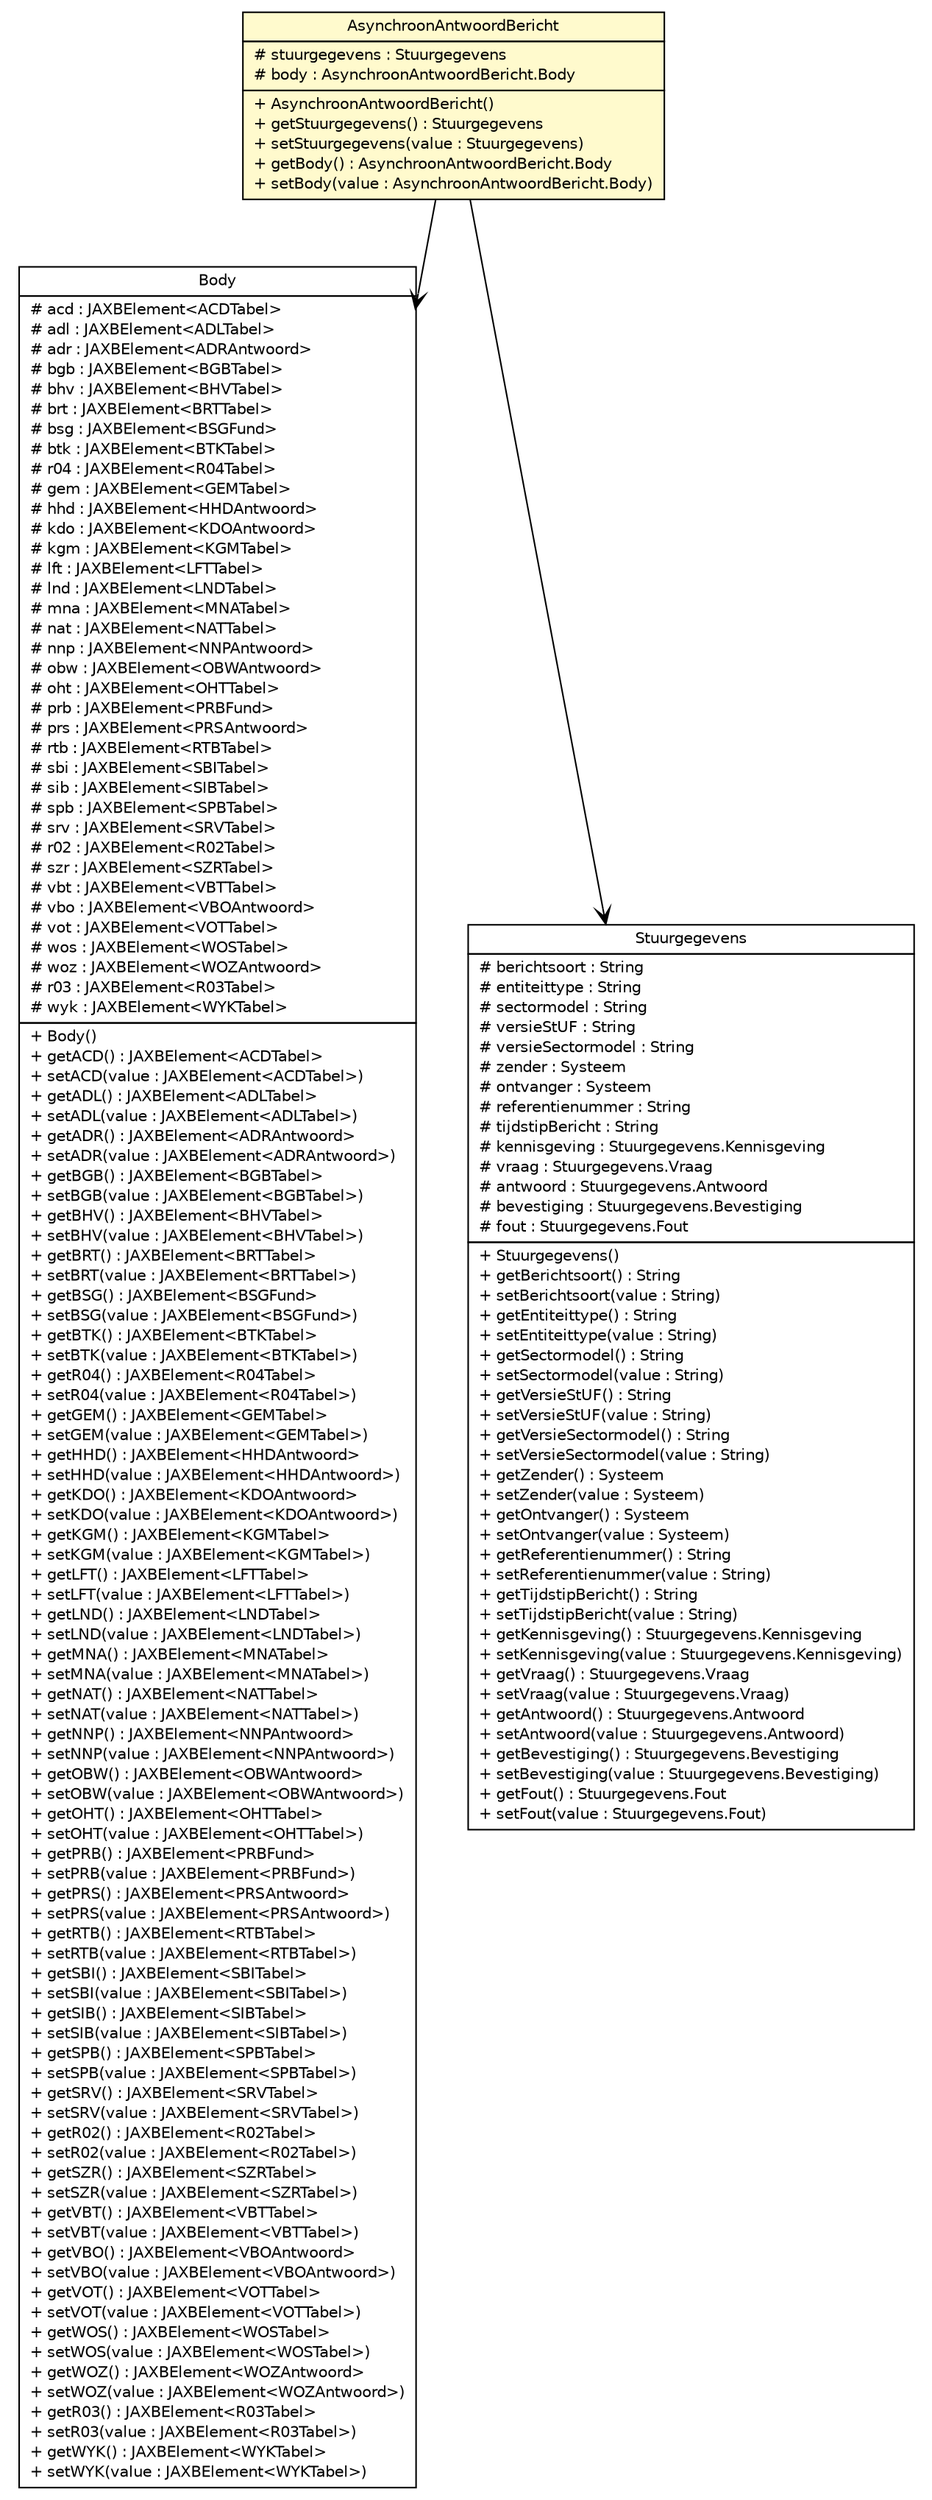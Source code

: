 #!/usr/local/bin/dot
#
# Class diagram 
# Generated by UMLGraph version R5_6-24-gf6e263 (http://www.umlgraph.org/)
#

digraph G {
	edge [fontname="Helvetica",fontsize=10,labelfontname="Helvetica",labelfontsize=10];
	node [fontname="Helvetica",fontsize=10,shape=plaintext];
	nodesep=0.25;
	ranksep=0.5;
	// nl.egem.stuf.sector.bg._0204.AsynchroonAntwoordBericht
	c37503 [label=<<table title="nl.egem.stuf.sector.bg._0204.AsynchroonAntwoordBericht" border="0" cellborder="1" cellspacing="0" cellpadding="2" port="p" bgcolor="lemonChiffon" href="./AsynchroonAntwoordBericht.html">
		<tr><td><table border="0" cellspacing="0" cellpadding="1">
<tr><td align="center" balign="center"> AsynchroonAntwoordBericht </td></tr>
		</table></td></tr>
		<tr><td><table border="0" cellspacing="0" cellpadding="1">
<tr><td align="left" balign="left"> # stuurgegevens : Stuurgegevens </td></tr>
<tr><td align="left" balign="left"> # body : AsynchroonAntwoordBericht.Body </td></tr>
		</table></td></tr>
		<tr><td><table border="0" cellspacing="0" cellpadding="1">
<tr><td align="left" balign="left"> + AsynchroonAntwoordBericht() </td></tr>
<tr><td align="left" balign="left"> + getStuurgegevens() : Stuurgegevens </td></tr>
<tr><td align="left" balign="left"> + setStuurgegevens(value : Stuurgegevens) </td></tr>
<tr><td align="left" balign="left"> + getBody() : AsynchroonAntwoordBericht.Body </td></tr>
<tr><td align="left" balign="left"> + setBody(value : AsynchroonAntwoordBericht.Body) </td></tr>
		</table></td></tr>
		</table>>, URL="./AsynchroonAntwoordBericht.html", fontname="Helvetica", fontcolor="black", fontsize=10.0];
	// nl.egem.stuf.sector.bg._0204.AsynchroonAntwoordBericht.Body
	c37504 [label=<<table title="nl.egem.stuf.sector.bg._0204.AsynchroonAntwoordBericht.Body" border="0" cellborder="1" cellspacing="0" cellpadding="2" port="p" href="./AsynchroonAntwoordBericht.Body.html">
		<tr><td><table border="0" cellspacing="0" cellpadding="1">
<tr><td align="center" balign="center"> Body </td></tr>
		</table></td></tr>
		<tr><td><table border="0" cellspacing="0" cellpadding="1">
<tr><td align="left" balign="left"> # acd : JAXBElement&lt;ACDTabel&gt; </td></tr>
<tr><td align="left" balign="left"> # adl : JAXBElement&lt;ADLTabel&gt; </td></tr>
<tr><td align="left" balign="left"> # adr : JAXBElement&lt;ADRAntwoord&gt; </td></tr>
<tr><td align="left" balign="left"> # bgb : JAXBElement&lt;BGBTabel&gt; </td></tr>
<tr><td align="left" balign="left"> # bhv : JAXBElement&lt;BHVTabel&gt; </td></tr>
<tr><td align="left" balign="left"> # brt : JAXBElement&lt;BRTTabel&gt; </td></tr>
<tr><td align="left" balign="left"> # bsg : JAXBElement&lt;BSGFund&gt; </td></tr>
<tr><td align="left" balign="left"> # btk : JAXBElement&lt;BTKTabel&gt; </td></tr>
<tr><td align="left" balign="left"> # r04 : JAXBElement&lt;R04Tabel&gt; </td></tr>
<tr><td align="left" balign="left"> # gem : JAXBElement&lt;GEMTabel&gt; </td></tr>
<tr><td align="left" balign="left"> # hhd : JAXBElement&lt;HHDAntwoord&gt; </td></tr>
<tr><td align="left" balign="left"> # kdo : JAXBElement&lt;KDOAntwoord&gt; </td></tr>
<tr><td align="left" balign="left"> # kgm : JAXBElement&lt;KGMTabel&gt; </td></tr>
<tr><td align="left" balign="left"> # lft : JAXBElement&lt;LFTTabel&gt; </td></tr>
<tr><td align="left" balign="left"> # lnd : JAXBElement&lt;LNDTabel&gt; </td></tr>
<tr><td align="left" balign="left"> # mna : JAXBElement&lt;MNATabel&gt; </td></tr>
<tr><td align="left" balign="left"> # nat : JAXBElement&lt;NATTabel&gt; </td></tr>
<tr><td align="left" balign="left"> # nnp : JAXBElement&lt;NNPAntwoord&gt; </td></tr>
<tr><td align="left" balign="left"> # obw : JAXBElement&lt;OBWAntwoord&gt; </td></tr>
<tr><td align="left" balign="left"> # oht : JAXBElement&lt;OHTTabel&gt; </td></tr>
<tr><td align="left" balign="left"> # prb : JAXBElement&lt;PRBFund&gt; </td></tr>
<tr><td align="left" balign="left"> # prs : JAXBElement&lt;PRSAntwoord&gt; </td></tr>
<tr><td align="left" balign="left"> # rtb : JAXBElement&lt;RTBTabel&gt; </td></tr>
<tr><td align="left" balign="left"> # sbi : JAXBElement&lt;SBITabel&gt; </td></tr>
<tr><td align="left" balign="left"> # sib : JAXBElement&lt;SIBTabel&gt; </td></tr>
<tr><td align="left" balign="left"> # spb : JAXBElement&lt;SPBTabel&gt; </td></tr>
<tr><td align="left" balign="left"> # srv : JAXBElement&lt;SRVTabel&gt; </td></tr>
<tr><td align="left" balign="left"> # r02 : JAXBElement&lt;R02Tabel&gt; </td></tr>
<tr><td align="left" balign="left"> # szr : JAXBElement&lt;SZRTabel&gt; </td></tr>
<tr><td align="left" balign="left"> # vbt : JAXBElement&lt;VBTTabel&gt; </td></tr>
<tr><td align="left" balign="left"> # vbo : JAXBElement&lt;VBOAntwoord&gt; </td></tr>
<tr><td align="left" balign="left"> # vot : JAXBElement&lt;VOTTabel&gt; </td></tr>
<tr><td align="left" balign="left"> # wos : JAXBElement&lt;WOSTabel&gt; </td></tr>
<tr><td align="left" balign="left"> # woz : JAXBElement&lt;WOZAntwoord&gt; </td></tr>
<tr><td align="left" balign="left"> # r03 : JAXBElement&lt;R03Tabel&gt; </td></tr>
<tr><td align="left" balign="left"> # wyk : JAXBElement&lt;WYKTabel&gt; </td></tr>
		</table></td></tr>
		<tr><td><table border="0" cellspacing="0" cellpadding="1">
<tr><td align="left" balign="left"> + Body() </td></tr>
<tr><td align="left" balign="left"> + getACD() : JAXBElement&lt;ACDTabel&gt; </td></tr>
<tr><td align="left" balign="left"> + setACD(value : JAXBElement&lt;ACDTabel&gt;) </td></tr>
<tr><td align="left" balign="left"> + getADL() : JAXBElement&lt;ADLTabel&gt; </td></tr>
<tr><td align="left" balign="left"> + setADL(value : JAXBElement&lt;ADLTabel&gt;) </td></tr>
<tr><td align="left" balign="left"> + getADR() : JAXBElement&lt;ADRAntwoord&gt; </td></tr>
<tr><td align="left" balign="left"> + setADR(value : JAXBElement&lt;ADRAntwoord&gt;) </td></tr>
<tr><td align="left" balign="left"> + getBGB() : JAXBElement&lt;BGBTabel&gt; </td></tr>
<tr><td align="left" balign="left"> + setBGB(value : JAXBElement&lt;BGBTabel&gt;) </td></tr>
<tr><td align="left" balign="left"> + getBHV() : JAXBElement&lt;BHVTabel&gt; </td></tr>
<tr><td align="left" balign="left"> + setBHV(value : JAXBElement&lt;BHVTabel&gt;) </td></tr>
<tr><td align="left" balign="left"> + getBRT() : JAXBElement&lt;BRTTabel&gt; </td></tr>
<tr><td align="left" balign="left"> + setBRT(value : JAXBElement&lt;BRTTabel&gt;) </td></tr>
<tr><td align="left" balign="left"> + getBSG() : JAXBElement&lt;BSGFund&gt; </td></tr>
<tr><td align="left" balign="left"> + setBSG(value : JAXBElement&lt;BSGFund&gt;) </td></tr>
<tr><td align="left" balign="left"> + getBTK() : JAXBElement&lt;BTKTabel&gt; </td></tr>
<tr><td align="left" balign="left"> + setBTK(value : JAXBElement&lt;BTKTabel&gt;) </td></tr>
<tr><td align="left" balign="left"> + getR04() : JAXBElement&lt;R04Tabel&gt; </td></tr>
<tr><td align="left" balign="left"> + setR04(value : JAXBElement&lt;R04Tabel&gt;) </td></tr>
<tr><td align="left" balign="left"> + getGEM() : JAXBElement&lt;GEMTabel&gt; </td></tr>
<tr><td align="left" balign="left"> + setGEM(value : JAXBElement&lt;GEMTabel&gt;) </td></tr>
<tr><td align="left" balign="left"> + getHHD() : JAXBElement&lt;HHDAntwoord&gt; </td></tr>
<tr><td align="left" balign="left"> + setHHD(value : JAXBElement&lt;HHDAntwoord&gt;) </td></tr>
<tr><td align="left" balign="left"> + getKDO() : JAXBElement&lt;KDOAntwoord&gt; </td></tr>
<tr><td align="left" balign="left"> + setKDO(value : JAXBElement&lt;KDOAntwoord&gt;) </td></tr>
<tr><td align="left" balign="left"> + getKGM() : JAXBElement&lt;KGMTabel&gt; </td></tr>
<tr><td align="left" balign="left"> + setKGM(value : JAXBElement&lt;KGMTabel&gt;) </td></tr>
<tr><td align="left" balign="left"> + getLFT() : JAXBElement&lt;LFTTabel&gt; </td></tr>
<tr><td align="left" balign="left"> + setLFT(value : JAXBElement&lt;LFTTabel&gt;) </td></tr>
<tr><td align="left" balign="left"> + getLND() : JAXBElement&lt;LNDTabel&gt; </td></tr>
<tr><td align="left" balign="left"> + setLND(value : JAXBElement&lt;LNDTabel&gt;) </td></tr>
<tr><td align="left" balign="left"> + getMNA() : JAXBElement&lt;MNATabel&gt; </td></tr>
<tr><td align="left" balign="left"> + setMNA(value : JAXBElement&lt;MNATabel&gt;) </td></tr>
<tr><td align="left" balign="left"> + getNAT() : JAXBElement&lt;NATTabel&gt; </td></tr>
<tr><td align="left" balign="left"> + setNAT(value : JAXBElement&lt;NATTabel&gt;) </td></tr>
<tr><td align="left" balign="left"> + getNNP() : JAXBElement&lt;NNPAntwoord&gt; </td></tr>
<tr><td align="left" balign="left"> + setNNP(value : JAXBElement&lt;NNPAntwoord&gt;) </td></tr>
<tr><td align="left" balign="left"> + getOBW() : JAXBElement&lt;OBWAntwoord&gt; </td></tr>
<tr><td align="left" balign="left"> + setOBW(value : JAXBElement&lt;OBWAntwoord&gt;) </td></tr>
<tr><td align="left" balign="left"> + getOHT() : JAXBElement&lt;OHTTabel&gt; </td></tr>
<tr><td align="left" balign="left"> + setOHT(value : JAXBElement&lt;OHTTabel&gt;) </td></tr>
<tr><td align="left" balign="left"> + getPRB() : JAXBElement&lt;PRBFund&gt; </td></tr>
<tr><td align="left" balign="left"> + setPRB(value : JAXBElement&lt;PRBFund&gt;) </td></tr>
<tr><td align="left" balign="left"> + getPRS() : JAXBElement&lt;PRSAntwoord&gt; </td></tr>
<tr><td align="left" balign="left"> + setPRS(value : JAXBElement&lt;PRSAntwoord&gt;) </td></tr>
<tr><td align="left" balign="left"> + getRTB() : JAXBElement&lt;RTBTabel&gt; </td></tr>
<tr><td align="left" balign="left"> + setRTB(value : JAXBElement&lt;RTBTabel&gt;) </td></tr>
<tr><td align="left" balign="left"> + getSBI() : JAXBElement&lt;SBITabel&gt; </td></tr>
<tr><td align="left" balign="left"> + setSBI(value : JAXBElement&lt;SBITabel&gt;) </td></tr>
<tr><td align="left" balign="left"> + getSIB() : JAXBElement&lt;SIBTabel&gt; </td></tr>
<tr><td align="left" balign="left"> + setSIB(value : JAXBElement&lt;SIBTabel&gt;) </td></tr>
<tr><td align="left" balign="left"> + getSPB() : JAXBElement&lt;SPBTabel&gt; </td></tr>
<tr><td align="left" balign="left"> + setSPB(value : JAXBElement&lt;SPBTabel&gt;) </td></tr>
<tr><td align="left" balign="left"> + getSRV() : JAXBElement&lt;SRVTabel&gt; </td></tr>
<tr><td align="left" balign="left"> + setSRV(value : JAXBElement&lt;SRVTabel&gt;) </td></tr>
<tr><td align="left" balign="left"> + getR02() : JAXBElement&lt;R02Tabel&gt; </td></tr>
<tr><td align="left" balign="left"> + setR02(value : JAXBElement&lt;R02Tabel&gt;) </td></tr>
<tr><td align="left" balign="left"> + getSZR() : JAXBElement&lt;SZRTabel&gt; </td></tr>
<tr><td align="left" balign="left"> + setSZR(value : JAXBElement&lt;SZRTabel&gt;) </td></tr>
<tr><td align="left" balign="left"> + getVBT() : JAXBElement&lt;VBTTabel&gt; </td></tr>
<tr><td align="left" balign="left"> + setVBT(value : JAXBElement&lt;VBTTabel&gt;) </td></tr>
<tr><td align="left" balign="left"> + getVBO() : JAXBElement&lt;VBOAntwoord&gt; </td></tr>
<tr><td align="left" balign="left"> + setVBO(value : JAXBElement&lt;VBOAntwoord&gt;) </td></tr>
<tr><td align="left" balign="left"> + getVOT() : JAXBElement&lt;VOTTabel&gt; </td></tr>
<tr><td align="left" balign="left"> + setVOT(value : JAXBElement&lt;VOTTabel&gt;) </td></tr>
<tr><td align="left" balign="left"> + getWOS() : JAXBElement&lt;WOSTabel&gt; </td></tr>
<tr><td align="left" balign="left"> + setWOS(value : JAXBElement&lt;WOSTabel&gt;) </td></tr>
<tr><td align="left" balign="left"> + getWOZ() : JAXBElement&lt;WOZAntwoord&gt; </td></tr>
<tr><td align="left" balign="left"> + setWOZ(value : JAXBElement&lt;WOZAntwoord&gt;) </td></tr>
<tr><td align="left" balign="left"> + getR03() : JAXBElement&lt;R03Tabel&gt; </td></tr>
<tr><td align="left" balign="left"> + setR03(value : JAXBElement&lt;R03Tabel&gt;) </td></tr>
<tr><td align="left" balign="left"> + getWYK() : JAXBElement&lt;WYKTabel&gt; </td></tr>
<tr><td align="left" balign="left"> + setWYK(value : JAXBElement&lt;WYKTabel&gt;) </td></tr>
		</table></td></tr>
		</table>>, URL="./AsynchroonAntwoordBericht.Body.html", fontname="Helvetica", fontcolor="black", fontsize=10.0];
	// nl.egem.stuf.stuf0204.Stuurgegevens
	c37937 [label=<<table title="nl.egem.stuf.stuf0204.Stuurgegevens" border="0" cellborder="1" cellspacing="0" cellpadding="2" port="p" href="../../../stuf0204/Stuurgegevens.html">
		<tr><td><table border="0" cellspacing="0" cellpadding="1">
<tr><td align="center" balign="center"> Stuurgegevens </td></tr>
		</table></td></tr>
		<tr><td><table border="0" cellspacing="0" cellpadding="1">
<tr><td align="left" balign="left"> # berichtsoort : String </td></tr>
<tr><td align="left" balign="left"> # entiteittype : String </td></tr>
<tr><td align="left" balign="left"> # sectormodel : String </td></tr>
<tr><td align="left" balign="left"> # versieStUF : String </td></tr>
<tr><td align="left" balign="left"> # versieSectormodel : String </td></tr>
<tr><td align="left" balign="left"> # zender : Systeem </td></tr>
<tr><td align="left" balign="left"> # ontvanger : Systeem </td></tr>
<tr><td align="left" balign="left"> # referentienummer : String </td></tr>
<tr><td align="left" balign="left"> # tijdstipBericht : String </td></tr>
<tr><td align="left" balign="left"> # kennisgeving : Stuurgegevens.Kennisgeving </td></tr>
<tr><td align="left" balign="left"> # vraag : Stuurgegevens.Vraag </td></tr>
<tr><td align="left" balign="left"> # antwoord : Stuurgegevens.Antwoord </td></tr>
<tr><td align="left" balign="left"> # bevestiging : Stuurgegevens.Bevestiging </td></tr>
<tr><td align="left" balign="left"> # fout : Stuurgegevens.Fout </td></tr>
		</table></td></tr>
		<tr><td><table border="0" cellspacing="0" cellpadding="1">
<tr><td align="left" balign="left"> + Stuurgegevens() </td></tr>
<tr><td align="left" balign="left"> + getBerichtsoort() : String </td></tr>
<tr><td align="left" balign="left"> + setBerichtsoort(value : String) </td></tr>
<tr><td align="left" balign="left"> + getEntiteittype() : String </td></tr>
<tr><td align="left" balign="left"> + setEntiteittype(value : String) </td></tr>
<tr><td align="left" balign="left"> + getSectormodel() : String </td></tr>
<tr><td align="left" balign="left"> + setSectormodel(value : String) </td></tr>
<tr><td align="left" balign="left"> + getVersieStUF() : String </td></tr>
<tr><td align="left" balign="left"> + setVersieStUF(value : String) </td></tr>
<tr><td align="left" balign="left"> + getVersieSectormodel() : String </td></tr>
<tr><td align="left" balign="left"> + setVersieSectormodel(value : String) </td></tr>
<tr><td align="left" balign="left"> + getZender() : Systeem </td></tr>
<tr><td align="left" balign="left"> + setZender(value : Systeem) </td></tr>
<tr><td align="left" balign="left"> + getOntvanger() : Systeem </td></tr>
<tr><td align="left" balign="left"> + setOntvanger(value : Systeem) </td></tr>
<tr><td align="left" balign="left"> + getReferentienummer() : String </td></tr>
<tr><td align="left" balign="left"> + setReferentienummer(value : String) </td></tr>
<tr><td align="left" balign="left"> + getTijdstipBericht() : String </td></tr>
<tr><td align="left" balign="left"> + setTijdstipBericht(value : String) </td></tr>
<tr><td align="left" balign="left"> + getKennisgeving() : Stuurgegevens.Kennisgeving </td></tr>
<tr><td align="left" balign="left"> + setKennisgeving(value : Stuurgegevens.Kennisgeving) </td></tr>
<tr><td align="left" balign="left"> + getVraag() : Stuurgegevens.Vraag </td></tr>
<tr><td align="left" balign="left"> + setVraag(value : Stuurgegevens.Vraag) </td></tr>
<tr><td align="left" balign="left"> + getAntwoord() : Stuurgegevens.Antwoord </td></tr>
<tr><td align="left" balign="left"> + setAntwoord(value : Stuurgegevens.Antwoord) </td></tr>
<tr><td align="left" balign="left"> + getBevestiging() : Stuurgegevens.Bevestiging </td></tr>
<tr><td align="left" balign="left"> + setBevestiging(value : Stuurgegevens.Bevestiging) </td></tr>
<tr><td align="left" balign="left"> + getFout() : Stuurgegevens.Fout </td></tr>
<tr><td align="left" balign="left"> + setFout(value : Stuurgegevens.Fout) </td></tr>
		</table></td></tr>
		</table>>, URL="../../../stuf0204/Stuurgegevens.html", fontname="Helvetica", fontcolor="black", fontsize=10.0];
	// nl.egem.stuf.sector.bg._0204.AsynchroonAntwoordBericht NAVASSOC nl.egem.stuf.stuf0204.Stuurgegevens
	c37503:p -> c37937:p [taillabel="", label="", headlabel="", fontname="Helvetica", fontcolor="black", fontsize=10.0, color="black", arrowhead=open];
	// nl.egem.stuf.sector.bg._0204.AsynchroonAntwoordBericht NAVASSOC nl.egem.stuf.sector.bg._0204.AsynchroonAntwoordBericht.Body
	c37503:p -> c37504:p [taillabel="", label="", headlabel="", fontname="Helvetica", fontcolor="black", fontsize=10.0, color="black", arrowhead=open];
}

